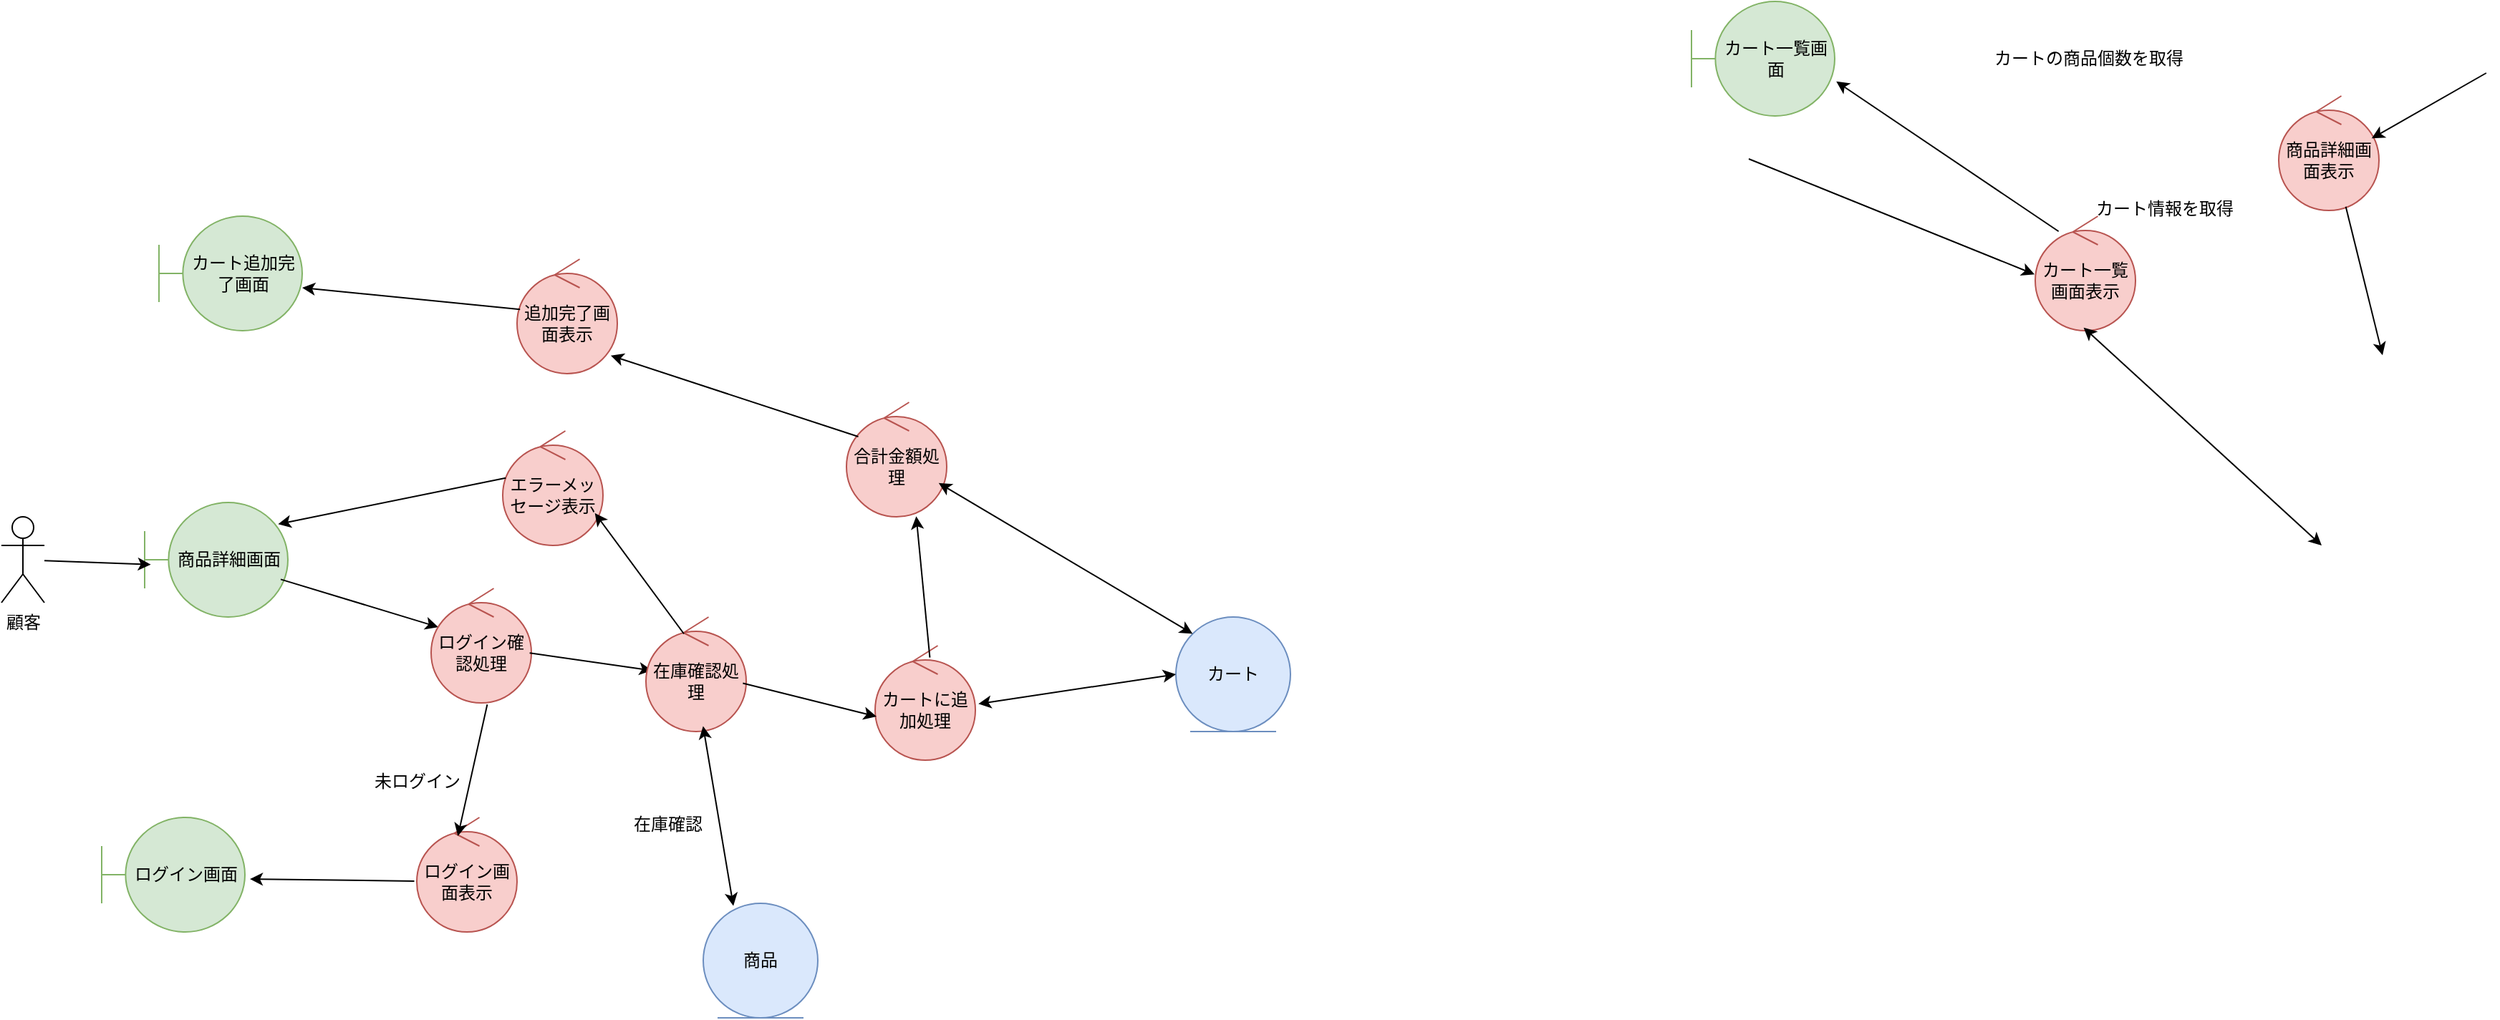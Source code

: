 <mxfile version="28.2.5">
  <diagram id="ANdWkd6W_-eSAFmmkUrn" name="ページ1">
    <mxGraphModel dx="3349" dy="1936" grid="1" gridSize="10" guides="1" tooltips="1" connect="1" arrows="1" fold="1" page="1" pageScale="1" pageWidth="827" pageHeight="1169" math="0" shadow="0">
      <root>
        <mxCell id="0" />
        <mxCell id="1" parent="0" />
        <mxCell id="C3vawAtwPxkHCuAYrTMi-17" value="商品詳細画面" style="shape=umlBoundary;whiteSpace=wrap;html=1;fillColor=#d5e8d4;strokeColor=#82b366;" parent="1" vertex="1">
          <mxGeometry x="-1450" y="-470" width="100" height="80" as="geometry" />
        </mxCell>
        <mxCell id="C3vawAtwPxkHCuAYrTMi-18" value="カートに追加処理" style="ellipse;shape=umlControl;whiteSpace=wrap;html=1;fillColor=#f8cecc;strokeColor=#b85450;" parent="1" vertex="1">
          <mxGeometry x="-940" y="-370" width="70" height="80" as="geometry" />
        </mxCell>
        <mxCell id="C3vawAtwPxkHCuAYrTMi-20" value="カート" style="ellipse;shape=umlEntity;whiteSpace=wrap;html=1;fillColor=#dae8fc;strokeColor=#6c8ebf;" parent="1" vertex="1">
          <mxGeometry x="-730" y="-390" width="80" height="80" as="geometry" />
        </mxCell>
        <mxCell id="C3vawAtwPxkHCuAYrTMi-25" value="カート追加完了画面" style="shape=umlBoundary;whiteSpace=wrap;html=1;fillColor=#d5e8d4;strokeColor=#82b366;" parent="1" vertex="1">
          <mxGeometry x="-1440" y="-670" width="100" height="80" as="geometry" />
        </mxCell>
        <mxCell id="C3vawAtwPxkHCuAYrTMi-30" value="" style="endArrow=classic;html=1;rounded=0;entryX=0.696;entryY=0.996;entryDx=0;entryDy=0;entryPerimeter=0;exitX=0.546;exitY=0.104;exitDx=0;exitDy=0;exitPerimeter=0;" parent="1" source="C3vawAtwPxkHCuAYrTMi-18" target="H-MGOHO0dyYlM3_pr-FU-17" edge="1">
          <mxGeometry width="50" height="50" relative="1" as="geometry">
            <mxPoint x="-1210" y="-162.91" as="sourcePoint" />
            <mxPoint x="-1200" y="-200" as="targetPoint" />
          </mxGeometry>
        </mxCell>
        <mxCell id="YC2ixK9J7fhqF3xQKzKW-21" value="追加完了画面表示" style="ellipse;shape=umlControl;whiteSpace=wrap;html=1;fillColor=#f8cecc;strokeColor=#b85450;" parent="1" vertex="1">
          <mxGeometry x="-1190" y="-640" width="70" height="80" as="geometry" />
        </mxCell>
        <mxCell id="YC2ixK9J7fhqF3xQKzKW-22" value="" style="endArrow=classic;html=1;rounded=0;exitX=0.03;exitY=0.439;exitDx=0;exitDy=0;exitPerimeter=0;entryX=1;entryY=0.625;entryDx=0;entryDy=0;entryPerimeter=0;" parent="1" source="YC2ixK9J7fhqF3xQKzKW-21" target="C3vawAtwPxkHCuAYrTMi-25" edge="1">
          <mxGeometry width="50" height="50" relative="1" as="geometry">
            <mxPoint x="-1240" y="-550" as="sourcePoint" />
            <mxPoint x="-1280" y="-650" as="targetPoint" />
          </mxGeometry>
        </mxCell>
        <mxCell id="YC2ixK9J7fhqF3xQKzKW-30" value="顧客" style="shape=umlActor;verticalLabelPosition=bottom;verticalAlign=top;html=1;outlineConnect=0;" parent="1" vertex="1">
          <mxGeometry x="-1550" y="-460" width="30" height="60" as="geometry" />
        </mxCell>
        <mxCell id="YC2ixK9J7fhqF3xQKzKW-31" value="" style="endArrow=classic;html=1;rounded=0;entryX=0.043;entryY=0.542;entryDx=0;entryDy=0;entryPerimeter=0;" parent="1" source="YC2ixK9J7fhqF3xQKzKW-30" target="C3vawAtwPxkHCuAYrTMi-17" edge="1">
          <mxGeometry width="50" height="50" relative="1" as="geometry">
            <mxPoint x="-1440" y="-410" as="sourcePoint" />
            <mxPoint x="-1390" y="-460" as="targetPoint" />
          </mxGeometry>
        </mxCell>
        <mxCell id="H-MGOHO0dyYlM3_pr-FU-4" value="" style="endArrow=classic;html=1;rounded=0;exitX=0.95;exitY=0.671;exitDx=0;exitDy=0;exitPerimeter=0;entryX=0.071;entryY=0.338;entryDx=0;entryDy=0;entryPerimeter=0;" edge="1" parent="1" source="C3vawAtwPxkHCuAYrTMi-17" target="H-MGOHO0dyYlM3_pr-FU-5">
          <mxGeometry width="50" height="50" relative="1" as="geometry">
            <mxPoint x="-1324" y="-370" as="sourcePoint" />
            <mxPoint x="-1358" y="-340" as="targetPoint" />
          </mxGeometry>
        </mxCell>
        <mxCell id="H-MGOHO0dyYlM3_pr-FU-5" value="ログイン確認処理" style="ellipse;shape=umlControl;whiteSpace=wrap;html=1;fillColor=#f8cecc;strokeColor=#b85450;" vertex="1" parent="1">
          <mxGeometry x="-1250" y="-410" width="70" height="80" as="geometry" />
        </mxCell>
        <mxCell id="H-MGOHO0dyYlM3_pr-FU-6" value="ログイン画面" style="shape=umlBoundary;whiteSpace=wrap;html=1;fillColor=#d5e8d4;strokeColor=#82b366;" vertex="1" parent="1">
          <mxGeometry x="-1480" y="-250" width="100" height="80" as="geometry" />
        </mxCell>
        <mxCell id="H-MGOHO0dyYlM3_pr-FU-7" value="" style="endArrow=classic;html=1;rounded=0;exitX=-0.025;exitY=0.556;exitDx=0;exitDy=0;exitPerimeter=0;entryX=1.035;entryY=0.538;entryDx=0;entryDy=0;entryPerimeter=0;" edge="1" parent="1" source="H-MGOHO0dyYlM3_pr-FU-26" target="H-MGOHO0dyYlM3_pr-FU-6">
          <mxGeometry width="50" height="50" relative="1" as="geometry">
            <mxPoint x="-1320" y="-330" as="sourcePoint" />
            <mxPoint x="-1226" y="-317" as="targetPoint" />
          </mxGeometry>
        </mxCell>
        <mxCell id="H-MGOHO0dyYlM3_pr-FU-8" value="" style="endArrow=classic;html=1;rounded=0;exitX=0.983;exitY=0.564;exitDx=0;exitDy=0;exitPerimeter=0;entryX=0.062;entryY=0.467;entryDx=0;entryDy=0;entryPerimeter=0;" edge="1" parent="1" source="H-MGOHO0dyYlM3_pr-FU-5" target="H-MGOHO0dyYlM3_pr-FU-39">
          <mxGeometry width="50" height="50" relative="1" as="geometry">
            <mxPoint x="-1153" y="-250" as="sourcePoint" />
            <mxPoint x="-1120" y="-420" as="targetPoint" />
          </mxGeometry>
        </mxCell>
        <mxCell id="H-MGOHO0dyYlM3_pr-FU-17" value="合計金額処理" style="ellipse;shape=umlControl;whiteSpace=wrap;html=1;fillColor=#f8cecc;strokeColor=#b85450;" vertex="1" parent="1">
          <mxGeometry x="-960" y="-540" width="70" height="80" as="geometry" />
        </mxCell>
        <mxCell id="H-MGOHO0dyYlM3_pr-FU-18" value="" style="endArrow=classic;startArrow=classic;html=1;rounded=0;entryX=0;entryY=0;entryDx=0;entryDy=0;exitX=0.92;exitY=0.705;exitDx=0;exitDy=0;exitPerimeter=0;" edge="1" parent="1" source="H-MGOHO0dyYlM3_pr-FU-17" target="C3vawAtwPxkHCuAYrTMi-20">
          <mxGeometry width="50" height="50" relative="1" as="geometry">
            <mxPoint x="-930" y="-440" as="sourcePoint" />
            <mxPoint x="-815" y="-434" as="targetPoint" />
          </mxGeometry>
        </mxCell>
        <mxCell id="H-MGOHO0dyYlM3_pr-FU-20" value="" style="endArrow=classic;html=1;rounded=0;exitX=0.118;exitY=0.3;exitDx=0;exitDy=0;exitPerimeter=0;entryX=0.935;entryY=0.842;entryDx=0;entryDy=0;entryPerimeter=0;" edge="1" parent="1" source="H-MGOHO0dyYlM3_pr-FU-17" target="YC2ixK9J7fhqF3xQKzKW-21">
          <mxGeometry width="50" height="50" relative="1" as="geometry">
            <mxPoint x="-1190" y="-433" as="sourcePoint" />
            <mxPoint x="-1190" y="-555" as="targetPoint" />
          </mxGeometry>
        </mxCell>
        <mxCell id="H-MGOHO0dyYlM3_pr-FU-22" value="カートの商品個数を取得" style="text;html=1;align=center;verticalAlign=middle;resizable=0;points=[];autosize=1;strokeColor=none;fillColor=none;" vertex="1" parent="1">
          <mxGeometry x="-173" y="-795" width="160" height="30" as="geometry" />
        </mxCell>
        <mxCell id="H-MGOHO0dyYlM3_pr-FU-23" value="商品詳細画面表示" style="ellipse;shape=umlControl;whiteSpace=wrap;html=1;fillColor=#f8cecc;strokeColor=#b85450;" vertex="1" parent="1">
          <mxGeometry x="40" y="-754" width="70" height="80" as="geometry" />
        </mxCell>
        <mxCell id="H-MGOHO0dyYlM3_pr-FU-24" value="" style="endArrow=classic;html=1;rounded=0;entryX=0.927;entryY=0.371;entryDx=0;entryDy=0;entryPerimeter=0;exitX=0.249;exitY=0.8;exitDx=0;exitDy=0;exitPerimeter=0;" edge="1" parent="1" target="H-MGOHO0dyYlM3_pr-FU-23">
          <mxGeometry width="50" height="50" relative="1" as="geometry">
            <mxPoint x="184.9" y="-770" as="sourcePoint" />
            <mxPoint x="180" y="-674" as="targetPoint" />
          </mxGeometry>
        </mxCell>
        <mxCell id="H-MGOHO0dyYlM3_pr-FU-25" value="" style="endArrow=classic;html=1;rounded=0;entryX=0.525;entryY=0.014;entryDx=0;entryDy=0;entryPerimeter=0;exitX=0.669;exitY=0.967;exitDx=0;exitDy=0;exitPerimeter=0;" edge="1" parent="1" source="H-MGOHO0dyYlM3_pr-FU-23">
          <mxGeometry width="50" height="50" relative="1" as="geometry">
            <mxPoint x="289" y="-554" as="sourcePoint" />
            <mxPoint x="112.5" y="-572.88" as="targetPoint" />
          </mxGeometry>
        </mxCell>
        <mxCell id="H-MGOHO0dyYlM3_pr-FU-26" value="ログイン画面表示" style="ellipse;shape=umlControl;whiteSpace=wrap;html=1;fillColor=#f8cecc;strokeColor=#b85450;" vertex="1" parent="1">
          <mxGeometry x="-1260" y="-250" width="70" height="80" as="geometry" />
        </mxCell>
        <mxCell id="H-MGOHO0dyYlM3_pr-FU-28" value="" style="endArrow=classic;html=1;rounded=0;exitX=0.56;exitY=1.014;exitDx=0;exitDy=0;exitPerimeter=0;entryX=0.41;entryY=0.163;entryDx=0;entryDy=0;entryPerimeter=0;" edge="1" parent="1" source="H-MGOHO0dyYlM3_pr-FU-5" target="H-MGOHO0dyYlM3_pr-FU-26">
          <mxGeometry width="50" height="50" relative="1" as="geometry">
            <mxPoint x="-1166" y="-249" as="sourcePoint" />
            <mxPoint x="-1240" y="-240" as="targetPoint" />
          </mxGeometry>
        </mxCell>
        <mxCell id="H-MGOHO0dyYlM3_pr-FU-29" value="未ログイン" style="text;html=1;align=center;verticalAlign=middle;resizable=0;points=[];autosize=1;strokeColor=none;fillColor=none;" vertex="1" parent="1">
          <mxGeometry x="-1300" y="-290" width="80" height="30" as="geometry" />
        </mxCell>
        <mxCell id="H-MGOHO0dyYlM3_pr-FU-30" value="" style="endArrow=classic;html=1;rounded=0;entryX=-0.007;entryY=0.508;entryDx=0;entryDy=0;entryPerimeter=0;" edge="1" parent="1" target="H-MGOHO0dyYlM3_pr-FU-31">
          <mxGeometry width="50" height="50" relative="1" as="geometry">
            <mxPoint x="-330" y="-710" as="sourcePoint" />
            <mxPoint x="-170" y="-680" as="targetPoint" />
          </mxGeometry>
        </mxCell>
        <mxCell id="H-MGOHO0dyYlM3_pr-FU-31" value="カート一覧画面表示" style="ellipse;shape=umlControl;whiteSpace=wrap;html=1;fillColor=#f8cecc;strokeColor=#b85450;" vertex="1" parent="1">
          <mxGeometry x="-130" y="-670" width="70" height="80" as="geometry" />
        </mxCell>
        <mxCell id="H-MGOHO0dyYlM3_pr-FU-32" value="" style="endArrow=classic;startArrow=classic;html=1;rounded=0;exitX=0.483;exitY=0.973;exitDx=0;exitDy=0;exitPerimeter=0;" edge="1" parent="1" source="H-MGOHO0dyYlM3_pr-FU-31">
          <mxGeometry width="50" height="50" relative="1" as="geometry">
            <mxPoint x="-110" y="-500" as="sourcePoint" />
            <mxPoint x="70" y="-440" as="targetPoint" />
          </mxGeometry>
        </mxCell>
        <mxCell id="H-MGOHO0dyYlM3_pr-FU-33" value="カート一覧画面" style="shape=umlBoundary;whiteSpace=wrap;html=1;fillColor=#d5e8d4;strokeColor=#82b366;" vertex="1" parent="1">
          <mxGeometry x="-370" y="-820" width="100" height="80" as="geometry" />
        </mxCell>
        <mxCell id="H-MGOHO0dyYlM3_pr-FU-34" value="" style="endArrow=classic;html=1;rounded=0;exitX=0.233;exitY=0.133;exitDx=0;exitDy=0;exitPerimeter=0;entryX=1.011;entryY=0.699;entryDx=0;entryDy=0;entryPerimeter=0;" edge="1" parent="1" source="H-MGOHO0dyYlM3_pr-FU-31" target="H-MGOHO0dyYlM3_pr-FU-33">
          <mxGeometry width="50" height="50" relative="1" as="geometry">
            <mxPoint x="20" y="-480" as="sourcePoint" />
            <mxPoint x="322" y="-426" as="targetPoint" />
          </mxGeometry>
        </mxCell>
        <mxCell id="H-MGOHO0dyYlM3_pr-FU-35" value="カート情報を取得" style="text;html=1;align=center;verticalAlign=middle;resizable=0;points=[];autosize=1;strokeColor=none;fillColor=none;" vertex="1" parent="1">
          <mxGeometry x="-100" y="-690" width="120" height="30" as="geometry" />
        </mxCell>
        <mxCell id="H-MGOHO0dyYlM3_pr-FU-36" value="" style="endArrow=classic;startArrow=classic;html=1;rounded=0;exitX=1.03;exitY=0.508;exitDx=0;exitDy=0;exitPerimeter=0;entryX=0;entryY=0.5;entryDx=0;entryDy=0;" edge="1" parent="1" source="C3vawAtwPxkHCuAYrTMi-18" target="C3vawAtwPxkHCuAYrTMi-20">
          <mxGeometry width="50" height="50" relative="1" as="geometry">
            <mxPoint x="-930" y="-480" as="sourcePoint" />
            <mxPoint x="-880" y="-530" as="targetPoint" />
          </mxGeometry>
        </mxCell>
        <mxCell id="H-MGOHO0dyYlM3_pr-FU-37" value="商品" style="ellipse;shape=umlEntity;whiteSpace=wrap;html=1;fillColor=#dae8fc;strokeColor=#6c8ebf;" vertex="1" parent="1">
          <mxGeometry x="-1060" y="-190" width="80" height="80" as="geometry" />
        </mxCell>
        <mxCell id="H-MGOHO0dyYlM3_pr-FU-39" value="在庫確認処理" style="ellipse;shape=umlControl;whiteSpace=wrap;html=1;fillColor=#f8cecc;strokeColor=#b85450;" vertex="1" parent="1">
          <mxGeometry x="-1100" y="-390" width="70" height="80" as="geometry" />
        </mxCell>
        <mxCell id="H-MGOHO0dyYlM3_pr-FU-41" value="" style="endArrow=classic;html=1;rounded=0;exitX=0.967;exitY=0.578;exitDx=0;exitDy=0;exitPerimeter=0;entryX=0.014;entryY=0.619;entryDx=0;entryDy=0;entryPerimeter=0;" edge="1" parent="1" source="H-MGOHO0dyYlM3_pr-FU-39" target="C3vawAtwPxkHCuAYrTMi-18">
          <mxGeometry width="50" height="50" relative="1" as="geometry">
            <mxPoint x="-1060" y="-240" as="sourcePoint" />
            <mxPoint x="-982" y="-217" as="targetPoint" />
          </mxGeometry>
        </mxCell>
        <mxCell id="H-MGOHO0dyYlM3_pr-FU-43" value="在庫確認" style="text;html=1;align=center;verticalAlign=middle;resizable=0;points=[];autosize=1;strokeColor=none;fillColor=none;" vertex="1" parent="1">
          <mxGeometry x="-1120" y="-260" width="70" height="30" as="geometry" />
        </mxCell>
        <mxCell id="H-MGOHO0dyYlM3_pr-FU-44" value="" style="endArrow=classic;startArrow=classic;html=1;rounded=0;exitX=0.57;exitY=0.953;exitDx=0;exitDy=0;exitPerimeter=0;entryX=0.263;entryY=0.022;entryDx=0;entryDy=0;entryPerimeter=0;" edge="1" parent="1" source="H-MGOHO0dyYlM3_pr-FU-39" target="H-MGOHO0dyYlM3_pr-FU-37">
          <mxGeometry width="50" height="50" relative="1" as="geometry">
            <mxPoint x="-970" y="-229" as="sourcePoint" />
            <mxPoint x="-990" y="-210" as="targetPoint" />
          </mxGeometry>
        </mxCell>
        <mxCell id="H-MGOHO0dyYlM3_pr-FU-46" value="エラーメッセージ表示" style="ellipse;shape=umlControl;whiteSpace=wrap;html=1;fillColor=#f8cecc;strokeColor=#b85450;" vertex="1" parent="1">
          <mxGeometry x="-1200" y="-520" width="70" height="80" as="geometry" />
        </mxCell>
        <mxCell id="H-MGOHO0dyYlM3_pr-FU-47" value="" style="endArrow=classic;html=1;rounded=0;exitX=0.379;exitY=0.147;exitDx=0;exitDy=0;exitPerimeter=0;entryX=0.919;entryY=0.717;entryDx=0;entryDy=0;entryPerimeter=0;" edge="1" parent="1" source="H-MGOHO0dyYlM3_pr-FU-39" target="H-MGOHO0dyYlM3_pr-FU-46">
          <mxGeometry width="50" height="50" relative="1" as="geometry">
            <mxPoint x="-1010" y="-460" as="sourcePoint" />
            <mxPoint x="-917" y="-436" as="targetPoint" />
          </mxGeometry>
        </mxCell>
        <mxCell id="H-MGOHO0dyYlM3_pr-FU-48" value="" style="endArrow=classic;html=1;rounded=0;entryX=0.932;entryY=0.189;entryDx=0;entryDy=0;entryPerimeter=0;exitX=0.03;exitY=0.411;exitDx=0;exitDy=0;exitPerimeter=0;" edge="1" parent="1" source="H-MGOHO0dyYlM3_pr-FU-46" target="C3vawAtwPxkHCuAYrTMi-17">
          <mxGeometry width="50" height="50" relative="1" as="geometry">
            <mxPoint x="-1340" y="-500" as="sourcePoint" />
            <mxPoint x="-1157" y="-486" as="targetPoint" />
          </mxGeometry>
        </mxCell>
      </root>
    </mxGraphModel>
  </diagram>
</mxfile>
